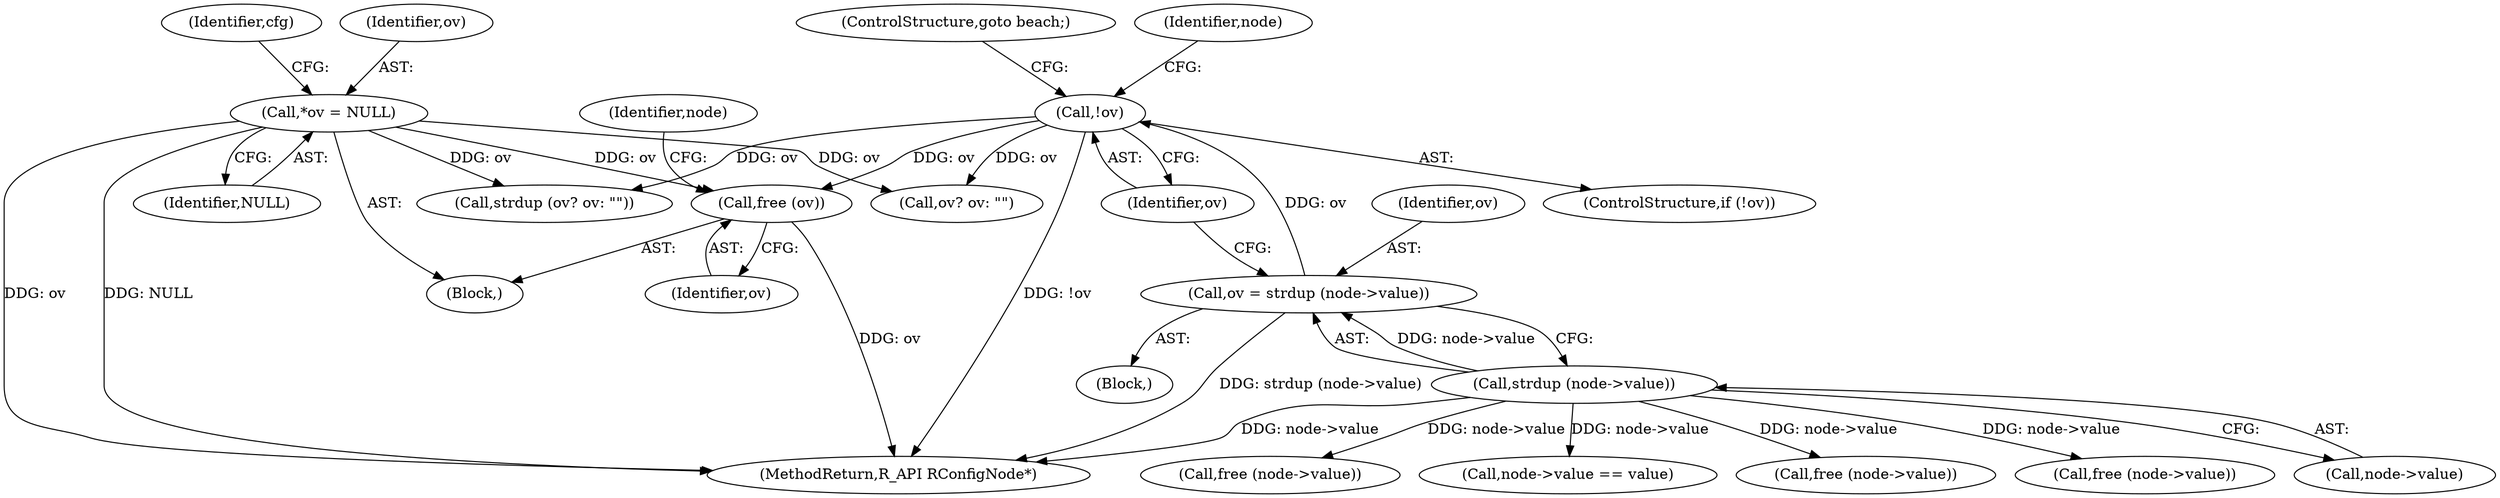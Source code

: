 digraph "0_radare2_f85bc674b2a2256a364fe796351bc1971e106005@API" {
"1000418" [label="(Call,free (ov))"];
"1000111" [label="(Call,*ov = NULL)"];
"1000161" [label="(Call,!ov)"];
"1000154" [label="(Call,ov = strdup (node->value))"];
"1000156" [label="(Call,strdup (node->value))"];
"1000418" [label="(Call,free (ov))"];
"1000113" [label="(Identifier,NULL)"];
"1000419" [label="(Identifier,ov)"];
"1000412" [label="(Call,strdup (ov? ov: \"\"))"];
"1000160" [label="(ControlStructure,if (!ov))"];
"1000422" [label="(MethodReturn,R_API RConfigNode*)"];
"1000404" [label="(Call,free (node->value))"];
"1000156" [label="(Call,strdup (node->value))"];
"1000118" [label="(Identifier,cfg)"];
"1000155" [label="(Identifier,ov)"];
"1000162" [label="(Identifier,ov)"];
"1000241" [label="(Call,node->value == value)"];
"1000111" [label="(Call,*ov = NULL)"];
"1000413" [label="(Call,ov? ov: \"\")"];
"1000421" [label="(Identifier,node)"];
"1000208" [label="(Call,free (node->value))"];
"1000223" [label="(Call,free (node->value))"];
"1000105" [label="(Block,)"];
"1000153" [label="(Block,)"];
"1000161" [label="(Call,!ov)"];
"1000164" [label="(ControlStructure,goto beach;)"];
"1000157" [label="(Call,node->value)"];
"1000180" [label="(Identifier,node)"];
"1000154" [label="(Call,ov = strdup (node->value))"];
"1000112" [label="(Identifier,ov)"];
"1000418" -> "1000105"  [label="AST: "];
"1000418" -> "1000419"  [label="CFG: "];
"1000419" -> "1000418"  [label="AST: "];
"1000421" -> "1000418"  [label="CFG: "];
"1000418" -> "1000422"  [label="DDG: ov"];
"1000111" -> "1000418"  [label="DDG: ov"];
"1000161" -> "1000418"  [label="DDG: ov"];
"1000111" -> "1000105"  [label="AST: "];
"1000111" -> "1000113"  [label="CFG: "];
"1000112" -> "1000111"  [label="AST: "];
"1000113" -> "1000111"  [label="AST: "];
"1000118" -> "1000111"  [label="CFG: "];
"1000111" -> "1000422"  [label="DDG: ov"];
"1000111" -> "1000422"  [label="DDG: NULL"];
"1000111" -> "1000412"  [label="DDG: ov"];
"1000111" -> "1000413"  [label="DDG: ov"];
"1000161" -> "1000160"  [label="AST: "];
"1000161" -> "1000162"  [label="CFG: "];
"1000162" -> "1000161"  [label="AST: "];
"1000164" -> "1000161"  [label="CFG: "];
"1000180" -> "1000161"  [label="CFG: "];
"1000161" -> "1000422"  [label="DDG: !ov"];
"1000154" -> "1000161"  [label="DDG: ov"];
"1000161" -> "1000412"  [label="DDG: ov"];
"1000161" -> "1000413"  [label="DDG: ov"];
"1000154" -> "1000153"  [label="AST: "];
"1000154" -> "1000156"  [label="CFG: "];
"1000155" -> "1000154"  [label="AST: "];
"1000156" -> "1000154"  [label="AST: "];
"1000162" -> "1000154"  [label="CFG: "];
"1000154" -> "1000422"  [label="DDG: strdup (node->value)"];
"1000156" -> "1000154"  [label="DDG: node->value"];
"1000156" -> "1000157"  [label="CFG: "];
"1000157" -> "1000156"  [label="AST: "];
"1000156" -> "1000422"  [label="DDG: node->value"];
"1000156" -> "1000208"  [label="DDG: node->value"];
"1000156" -> "1000223"  [label="DDG: node->value"];
"1000156" -> "1000241"  [label="DDG: node->value"];
"1000156" -> "1000404"  [label="DDG: node->value"];
}
